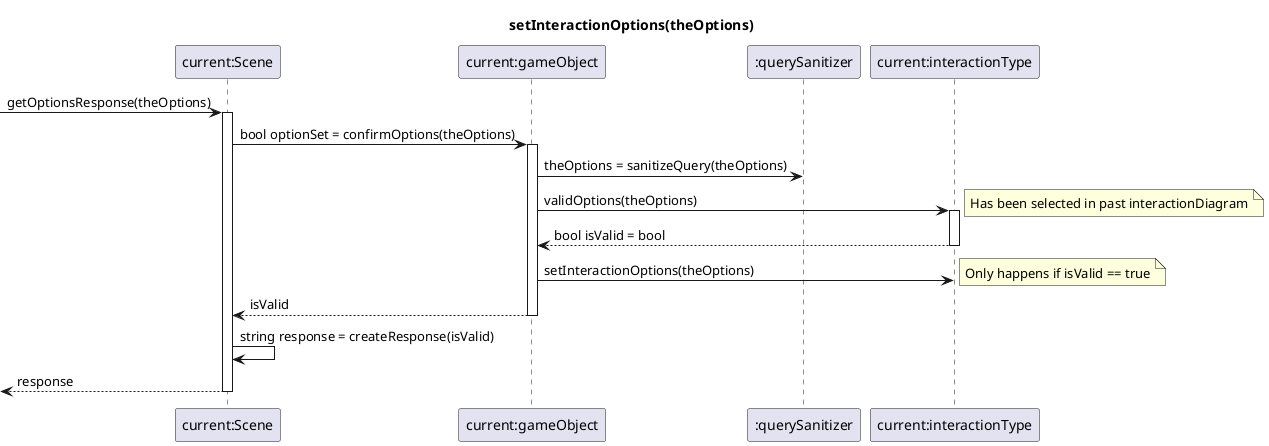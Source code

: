 @startuml

title setInteractionOptions(theOptions)
[-> "current:Scene" ++: getOptionsResponse(theOptions) 
"current:Scene" -> "current:gameObject" ++: bool optionSet = confirmOptions(theOptions)
"current:gameObject" -> ":querySanitizer": theOptions = sanitizeQuery(theOptions)
"current:gameObject" -> "current:interactionType" ++: validOptions(theOptions)
note right: Has been selected in past interactionDiagram
return bool isValid = bool
"current:gameObject" -> "current:interactionType" : setInteractionOptions(theOptions)
note right: Only happens if isValid == true
return isValid
"current:Scene" -> "current:Scene": string response = createResponse(isValid)
return response











@enduml